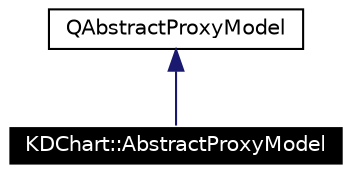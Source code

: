 digraph G
{
  edge [fontname="Helvetica",fontsize=10,labelfontname="Helvetica",labelfontsize=10];
  node [fontname="Helvetica",fontsize=10,shape=record];
  Node234 [label="KDChart::AbstractProxyModel",height=0.2,width=0.4,color="white", fillcolor="black", style="filled" fontcolor="white"];
  Node235 -> Node234 [dir=back,color="midnightblue",fontsize=10,style="solid",fontname="Helvetica"];
  Node235 [label="QAbstractProxyModel",height=0.2,width=0.4,color="black",URL="$class_q_abstract_proxy_model.html"];
}
